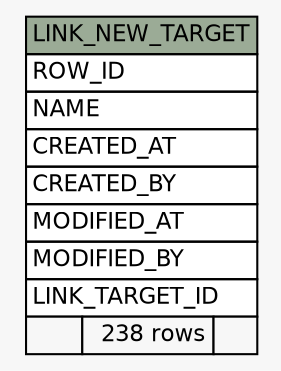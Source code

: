 // dot 2.38.0 on Windows 10 10.0
// SchemaSpy rev Unknown
digraph "LINK_NEW_TARGET" {
  graph [
    rankdir="RL"
    bgcolor="#f7f7f7"
    nodesep="0.18"
    ranksep="0.46"
    fontname="Helvetica"
    fontsize="11"
  ];
  node [
    fontname="Helvetica"
    fontsize="11"
    shape="plaintext"
  ];
  edge [
    arrowsize="0.8"
  ];
  "LINK_NEW_TARGET" [
    label=<
    <TABLE BORDER="0" CELLBORDER="1" CELLSPACING="0" BGCOLOR="#ffffff">
      <TR><TD COLSPAN="3" BGCOLOR="#9bab96" ALIGN="CENTER">LINK_NEW_TARGET</TD></TR>
      <TR><TD PORT="ROW_ID" COLSPAN="3" ALIGN="LEFT">ROW_ID</TD></TR>
      <TR><TD PORT="NAME" COLSPAN="3" ALIGN="LEFT">NAME</TD></TR>
      <TR><TD PORT="CREATED_AT" COLSPAN="3" ALIGN="LEFT">CREATED_AT</TD></TR>
      <TR><TD PORT="CREATED_BY" COLSPAN="3" ALIGN="LEFT">CREATED_BY</TD></TR>
      <TR><TD PORT="MODIFIED_AT" COLSPAN="3" ALIGN="LEFT">MODIFIED_AT</TD></TR>
      <TR><TD PORT="MODIFIED_BY" COLSPAN="3" ALIGN="LEFT">MODIFIED_BY</TD></TR>
      <TR><TD PORT="LINK_TARGET_ID" COLSPAN="3" ALIGN="LEFT">LINK_TARGET_ID</TD></TR>
      <TR><TD ALIGN="LEFT" BGCOLOR="#f7f7f7">  </TD><TD ALIGN="RIGHT" BGCOLOR="#f7f7f7">238 rows</TD><TD ALIGN="RIGHT" BGCOLOR="#f7f7f7">  </TD></TR>
    </TABLE>>
    URL="tables/LINK_NEW_TARGET.html"
    tooltip="LINK_NEW_TARGET"
  ];
}
